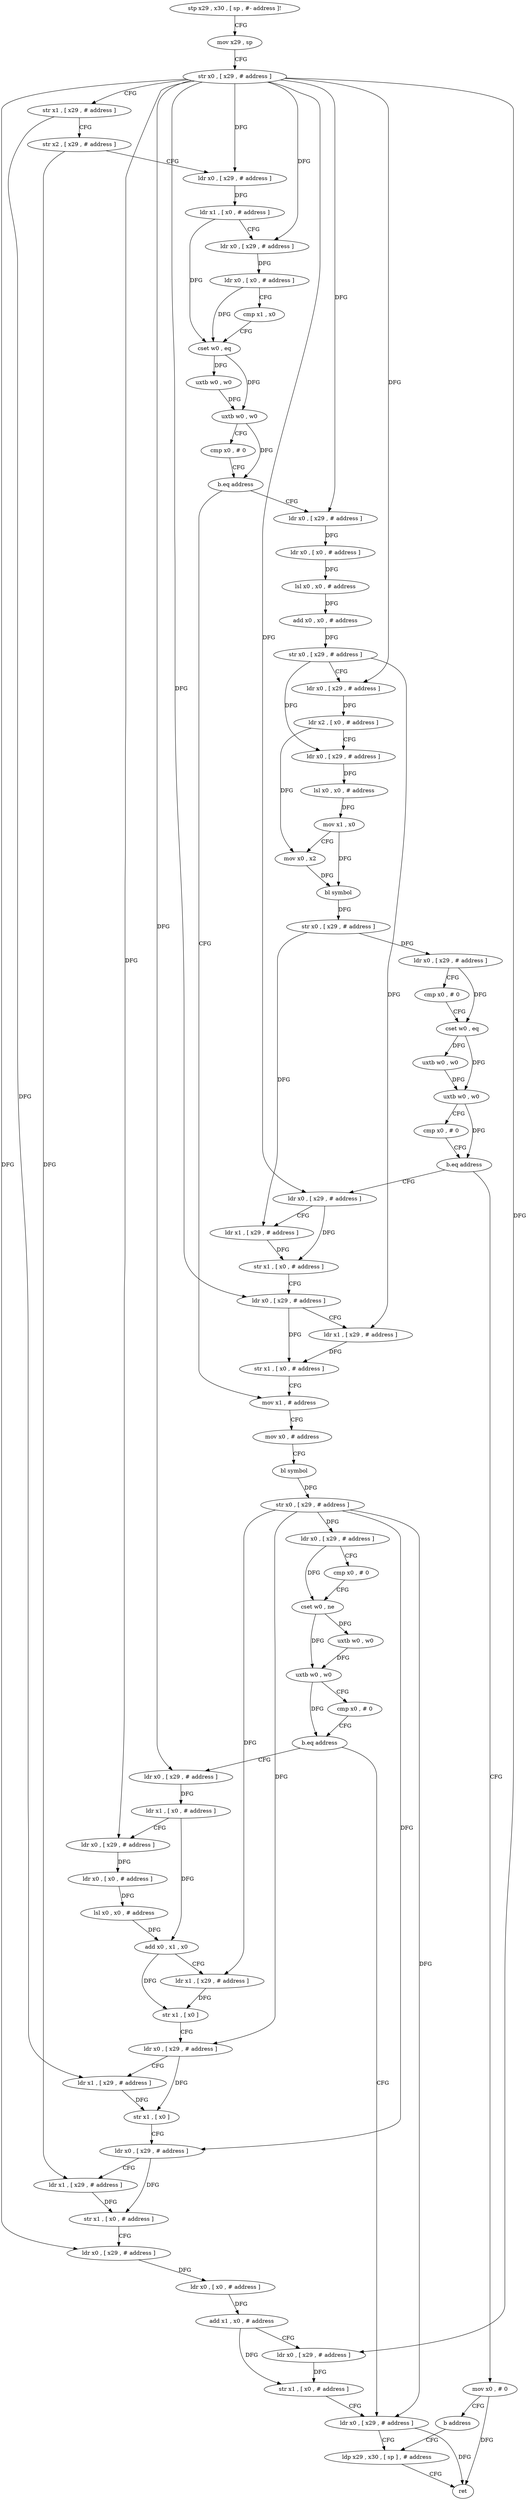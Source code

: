 digraph "func" {
"4479476" [label = "stp x29 , x30 , [ sp , #- address ]!" ]
"4479480" [label = "mov x29 , sp" ]
"4479484" [label = "str x0 , [ x29 , # address ]" ]
"4479488" [label = "str x1 , [ x29 , # address ]" ]
"4479492" [label = "str x2 , [ x29 , # address ]" ]
"4479496" [label = "ldr x0 , [ x29 , # address ]" ]
"4479500" [label = "ldr x1 , [ x0 , # address ]" ]
"4479504" [label = "ldr x0 , [ x29 , # address ]" ]
"4479508" [label = "ldr x0 , [ x0 , # address ]" ]
"4479512" [label = "cmp x1 , x0" ]
"4479516" [label = "cset w0 , eq" ]
"4479520" [label = "uxtb w0 , w0" ]
"4479524" [label = "uxtb w0 , w0" ]
"4479528" [label = "cmp x0 , # 0" ]
"4479532" [label = "b.eq address" ]
"4479648" [label = "mov x1 , # address" ]
"4479536" [label = "ldr x0 , [ x29 , # address ]" ]
"4479652" [label = "mov x0 , # address" ]
"4479656" [label = "bl symbol" ]
"4479660" [label = "str x0 , [ x29 , # address ]" ]
"4479664" [label = "ldr x0 , [ x29 , # address ]" ]
"4479668" [label = "cmp x0 , # 0" ]
"4479672" [label = "cset w0 , ne" ]
"4479676" [label = "uxtb w0 , w0" ]
"4479680" [label = "uxtb w0 , w0" ]
"4479684" [label = "cmp x0 , # 0" ]
"4479688" [label = "b.eq address" ]
"4479768" [label = "ldr x0 , [ x29 , # address ]" ]
"4479692" [label = "ldr x0 , [ x29 , # address ]" ]
"4479540" [label = "ldr x0 , [ x0 , # address ]" ]
"4479544" [label = "lsl x0 , x0 , # address" ]
"4479548" [label = "add x0 , x0 , # address" ]
"4479552" [label = "str x0 , [ x29 , # address ]" ]
"4479556" [label = "ldr x0 , [ x29 , # address ]" ]
"4479560" [label = "ldr x2 , [ x0 , # address ]" ]
"4479564" [label = "ldr x0 , [ x29 , # address ]" ]
"4479568" [label = "lsl x0 , x0 , # address" ]
"4479572" [label = "mov x1 , x0" ]
"4479576" [label = "mov x0 , x2" ]
"4479580" [label = "bl symbol" ]
"4479584" [label = "str x0 , [ x29 , # address ]" ]
"4479588" [label = "ldr x0 , [ x29 , # address ]" ]
"4479592" [label = "cmp x0 , # 0" ]
"4479596" [label = "cset w0 , eq" ]
"4479600" [label = "uxtb w0 , w0" ]
"4479604" [label = "uxtb w0 , w0" ]
"4479608" [label = "cmp x0 , # 0" ]
"4479612" [label = "b.eq address" ]
"4479624" [label = "ldr x0 , [ x29 , # address ]" ]
"4479616" [label = "mov x0 , # 0" ]
"4479772" [label = "ldp x29 , x30 , [ sp ] , # address" ]
"4479696" [label = "ldr x1 , [ x0 , # address ]" ]
"4479700" [label = "ldr x0 , [ x29 , # address ]" ]
"4479704" [label = "ldr x0 , [ x0 , # address ]" ]
"4479708" [label = "lsl x0 , x0 , # address" ]
"4479712" [label = "add x0 , x1 , x0" ]
"4479716" [label = "ldr x1 , [ x29 , # address ]" ]
"4479720" [label = "str x1 , [ x0 ]" ]
"4479724" [label = "ldr x0 , [ x29 , # address ]" ]
"4479728" [label = "ldr x1 , [ x29 , # address ]" ]
"4479732" [label = "str x1 , [ x0 ]" ]
"4479736" [label = "ldr x0 , [ x29 , # address ]" ]
"4479740" [label = "ldr x1 , [ x29 , # address ]" ]
"4479744" [label = "str x1 , [ x0 , # address ]" ]
"4479748" [label = "ldr x0 , [ x29 , # address ]" ]
"4479752" [label = "ldr x0 , [ x0 , # address ]" ]
"4479756" [label = "add x1 , x0 , # address" ]
"4479760" [label = "ldr x0 , [ x29 , # address ]" ]
"4479764" [label = "str x1 , [ x0 , # address ]" ]
"4479628" [label = "ldr x1 , [ x29 , # address ]" ]
"4479632" [label = "str x1 , [ x0 , # address ]" ]
"4479636" [label = "ldr x0 , [ x29 , # address ]" ]
"4479640" [label = "ldr x1 , [ x29 , # address ]" ]
"4479644" [label = "str x1 , [ x0 , # address ]" ]
"4479620" [label = "b address" ]
"4479776" [label = "ret" ]
"4479476" -> "4479480" [ label = "CFG" ]
"4479480" -> "4479484" [ label = "CFG" ]
"4479484" -> "4479488" [ label = "CFG" ]
"4479484" -> "4479496" [ label = "DFG" ]
"4479484" -> "4479504" [ label = "DFG" ]
"4479484" -> "4479536" [ label = "DFG" ]
"4479484" -> "4479556" [ label = "DFG" ]
"4479484" -> "4479692" [ label = "DFG" ]
"4479484" -> "4479700" [ label = "DFG" ]
"4479484" -> "4479748" [ label = "DFG" ]
"4479484" -> "4479760" [ label = "DFG" ]
"4479484" -> "4479624" [ label = "DFG" ]
"4479484" -> "4479636" [ label = "DFG" ]
"4479488" -> "4479492" [ label = "CFG" ]
"4479488" -> "4479728" [ label = "DFG" ]
"4479492" -> "4479496" [ label = "CFG" ]
"4479492" -> "4479740" [ label = "DFG" ]
"4479496" -> "4479500" [ label = "DFG" ]
"4479500" -> "4479504" [ label = "CFG" ]
"4479500" -> "4479516" [ label = "DFG" ]
"4479504" -> "4479508" [ label = "DFG" ]
"4479508" -> "4479512" [ label = "CFG" ]
"4479508" -> "4479516" [ label = "DFG" ]
"4479512" -> "4479516" [ label = "CFG" ]
"4479516" -> "4479520" [ label = "DFG" ]
"4479516" -> "4479524" [ label = "DFG" ]
"4479520" -> "4479524" [ label = "DFG" ]
"4479524" -> "4479528" [ label = "CFG" ]
"4479524" -> "4479532" [ label = "DFG" ]
"4479528" -> "4479532" [ label = "CFG" ]
"4479532" -> "4479648" [ label = "CFG" ]
"4479532" -> "4479536" [ label = "CFG" ]
"4479648" -> "4479652" [ label = "CFG" ]
"4479536" -> "4479540" [ label = "DFG" ]
"4479652" -> "4479656" [ label = "CFG" ]
"4479656" -> "4479660" [ label = "DFG" ]
"4479660" -> "4479664" [ label = "DFG" ]
"4479660" -> "4479768" [ label = "DFG" ]
"4479660" -> "4479716" [ label = "DFG" ]
"4479660" -> "4479724" [ label = "DFG" ]
"4479660" -> "4479736" [ label = "DFG" ]
"4479664" -> "4479668" [ label = "CFG" ]
"4479664" -> "4479672" [ label = "DFG" ]
"4479668" -> "4479672" [ label = "CFG" ]
"4479672" -> "4479676" [ label = "DFG" ]
"4479672" -> "4479680" [ label = "DFG" ]
"4479676" -> "4479680" [ label = "DFG" ]
"4479680" -> "4479684" [ label = "CFG" ]
"4479680" -> "4479688" [ label = "DFG" ]
"4479684" -> "4479688" [ label = "CFG" ]
"4479688" -> "4479768" [ label = "CFG" ]
"4479688" -> "4479692" [ label = "CFG" ]
"4479768" -> "4479772" [ label = "CFG" ]
"4479768" -> "4479776" [ label = "DFG" ]
"4479692" -> "4479696" [ label = "DFG" ]
"4479540" -> "4479544" [ label = "DFG" ]
"4479544" -> "4479548" [ label = "DFG" ]
"4479548" -> "4479552" [ label = "DFG" ]
"4479552" -> "4479556" [ label = "CFG" ]
"4479552" -> "4479564" [ label = "DFG" ]
"4479552" -> "4479640" [ label = "DFG" ]
"4479556" -> "4479560" [ label = "DFG" ]
"4479560" -> "4479564" [ label = "CFG" ]
"4479560" -> "4479576" [ label = "DFG" ]
"4479564" -> "4479568" [ label = "DFG" ]
"4479568" -> "4479572" [ label = "DFG" ]
"4479572" -> "4479576" [ label = "CFG" ]
"4479572" -> "4479580" [ label = "DFG" ]
"4479576" -> "4479580" [ label = "DFG" ]
"4479580" -> "4479584" [ label = "DFG" ]
"4479584" -> "4479588" [ label = "DFG" ]
"4479584" -> "4479628" [ label = "DFG" ]
"4479588" -> "4479592" [ label = "CFG" ]
"4479588" -> "4479596" [ label = "DFG" ]
"4479592" -> "4479596" [ label = "CFG" ]
"4479596" -> "4479600" [ label = "DFG" ]
"4479596" -> "4479604" [ label = "DFG" ]
"4479600" -> "4479604" [ label = "DFG" ]
"4479604" -> "4479608" [ label = "CFG" ]
"4479604" -> "4479612" [ label = "DFG" ]
"4479608" -> "4479612" [ label = "CFG" ]
"4479612" -> "4479624" [ label = "CFG" ]
"4479612" -> "4479616" [ label = "CFG" ]
"4479624" -> "4479628" [ label = "CFG" ]
"4479624" -> "4479632" [ label = "DFG" ]
"4479616" -> "4479620" [ label = "CFG" ]
"4479616" -> "4479776" [ label = "DFG" ]
"4479772" -> "4479776" [ label = "CFG" ]
"4479696" -> "4479700" [ label = "CFG" ]
"4479696" -> "4479712" [ label = "DFG" ]
"4479700" -> "4479704" [ label = "DFG" ]
"4479704" -> "4479708" [ label = "DFG" ]
"4479708" -> "4479712" [ label = "DFG" ]
"4479712" -> "4479716" [ label = "CFG" ]
"4479712" -> "4479720" [ label = "DFG" ]
"4479716" -> "4479720" [ label = "DFG" ]
"4479720" -> "4479724" [ label = "CFG" ]
"4479724" -> "4479728" [ label = "CFG" ]
"4479724" -> "4479732" [ label = "DFG" ]
"4479728" -> "4479732" [ label = "DFG" ]
"4479732" -> "4479736" [ label = "CFG" ]
"4479736" -> "4479740" [ label = "CFG" ]
"4479736" -> "4479744" [ label = "DFG" ]
"4479740" -> "4479744" [ label = "DFG" ]
"4479744" -> "4479748" [ label = "CFG" ]
"4479748" -> "4479752" [ label = "DFG" ]
"4479752" -> "4479756" [ label = "DFG" ]
"4479756" -> "4479760" [ label = "CFG" ]
"4479756" -> "4479764" [ label = "DFG" ]
"4479760" -> "4479764" [ label = "DFG" ]
"4479764" -> "4479768" [ label = "CFG" ]
"4479628" -> "4479632" [ label = "DFG" ]
"4479632" -> "4479636" [ label = "CFG" ]
"4479636" -> "4479640" [ label = "CFG" ]
"4479636" -> "4479644" [ label = "DFG" ]
"4479640" -> "4479644" [ label = "DFG" ]
"4479644" -> "4479648" [ label = "CFG" ]
"4479620" -> "4479772" [ label = "CFG" ]
}
